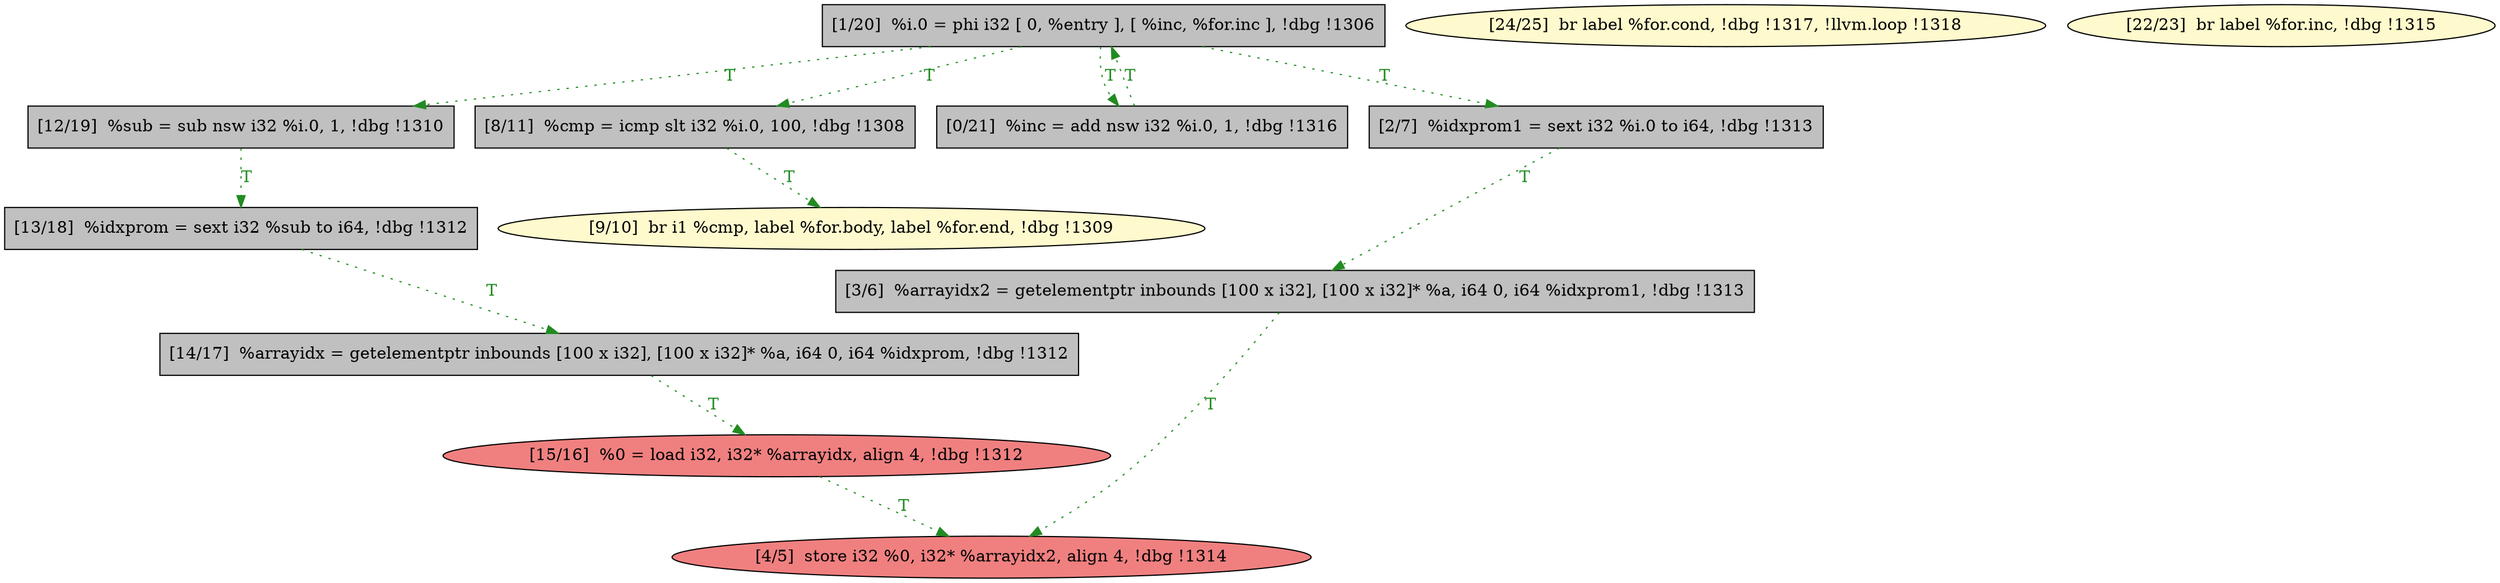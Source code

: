 
digraph G {


node119 [fillcolor=grey,label="[13/18]  %idxprom = sext i32 %sub to i64, !dbg !1312",shape=rectangle,style=filled ]
node118 [fillcolor=grey,label="[12/19]  %sub = sub nsw i32 %i.0, 1, !dbg !1310",shape=rectangle,style=filled ]
node117 [fillcolor=lemonchiffon,label="[24/25]  br label %for.cond, !dbg !1317, !llvm.loop !1318",shape=ellipse,style=filled ]
node116 [fillcolor=grey,label="[14/17]  %arrayidx = getelementptr inbounds [100 x i32], [100 x i32]* %a, i64 0, i64 %idxprom, !dbg !1312",shape=rectangle,style=filled ]
node115 [fillcolor=lemonchiffon,label="[9/10]  br i1 %cmp, label %for.body, label %for.end, !dbg !1309",shape=ellipse,style=filled ]
node114 [fillcolor=grey,label="[1/20]  %i.0 = phi i32 [ 0, %entry ], [ %inc, %for.inc ], !dbg !1306",shape=rectangle,style=filled ]
node113 [fillcolor=grey,label="[8/11]  %cmp = icmp slt i32 %i.0, 100, !dbg !1308",shape=rectangle,style=filled ]
node108 [fillcolor=lemonchiffon,label="[22/23]  br label %for.inc, !dbg !1315",shape=ellipse,style=filled ]
node107 [fillcolor=grey,label="[0/21]  %inc = add nsw i32 %i.0, 1, !dbg !1316",shape=rectangle,style=filled ]
node109 [fillcolor=lightcoral,label="[4/5]  store i32 %0, i32* %arrayidx2, align 4, !dbg !1314",shape=ellipse,style=filled ]
node110 [fillcolor=grey,label="[3/6]  %arrayidx2 = getelementptr inbounds [100 x i32], [100 x i32]* %a, i64 0, i64 %idxprom1, !dbg !1313",shape=rectangle,style=filled ]
node111 [fillcolor=grey,label="[2/7]  %idxprom1 = sext i32 %i.0 to i64, !dbg !1313",shape=rectangle,style=filled ]
node112 [fillcolor=lightcoral,label="[15/16]  %0 = load i32, i32* %arrayidx, align 4, !dbg !1312",shape=ellipse,style=filled ]

node114->node107 [style=dotted,color=forestgreen,label="T",fontcolor=forestgreen ]
node112->node109 [style=dotted,color=forestgreen,label="T",fontcolor=forestgreen ]
node118->node119 [style=dotted,color=forestgreen,label="T",fontcolor=forestgreen ]
node111->node110 [style=dotted,color=forestgreen,label="T",fontcolor=forestgreen ]
node119->node116 [style=dotted,color=forestgreen,label="T",fontcolor=forestgreen ]
node110->node109 [style=dotted,color=forestgreen,label="T",fontcolor=forestgreen ]
node114->node111 [style=dotted,color=forestgreen,label="T",fontcolor=forestgreen ]
node116->node112 [style=dotted,color=forestgreen,label="T",fontcolor=forestgreen ]
node114->node118 [style=dotted,color=forestgreen,label="T",fontcolor=forestgreen ]
node114->node113 [style=dotted,color=forestgreen,label="T",fontcolor=forestgreen ]
node107->node114 [style=dotted,color=forestgreen,label="T",fontcolor=forestgreen ]
node113->node115 [style=dotted,color=forestgreen,label="T",fontcolor=forestgreen ]


}
